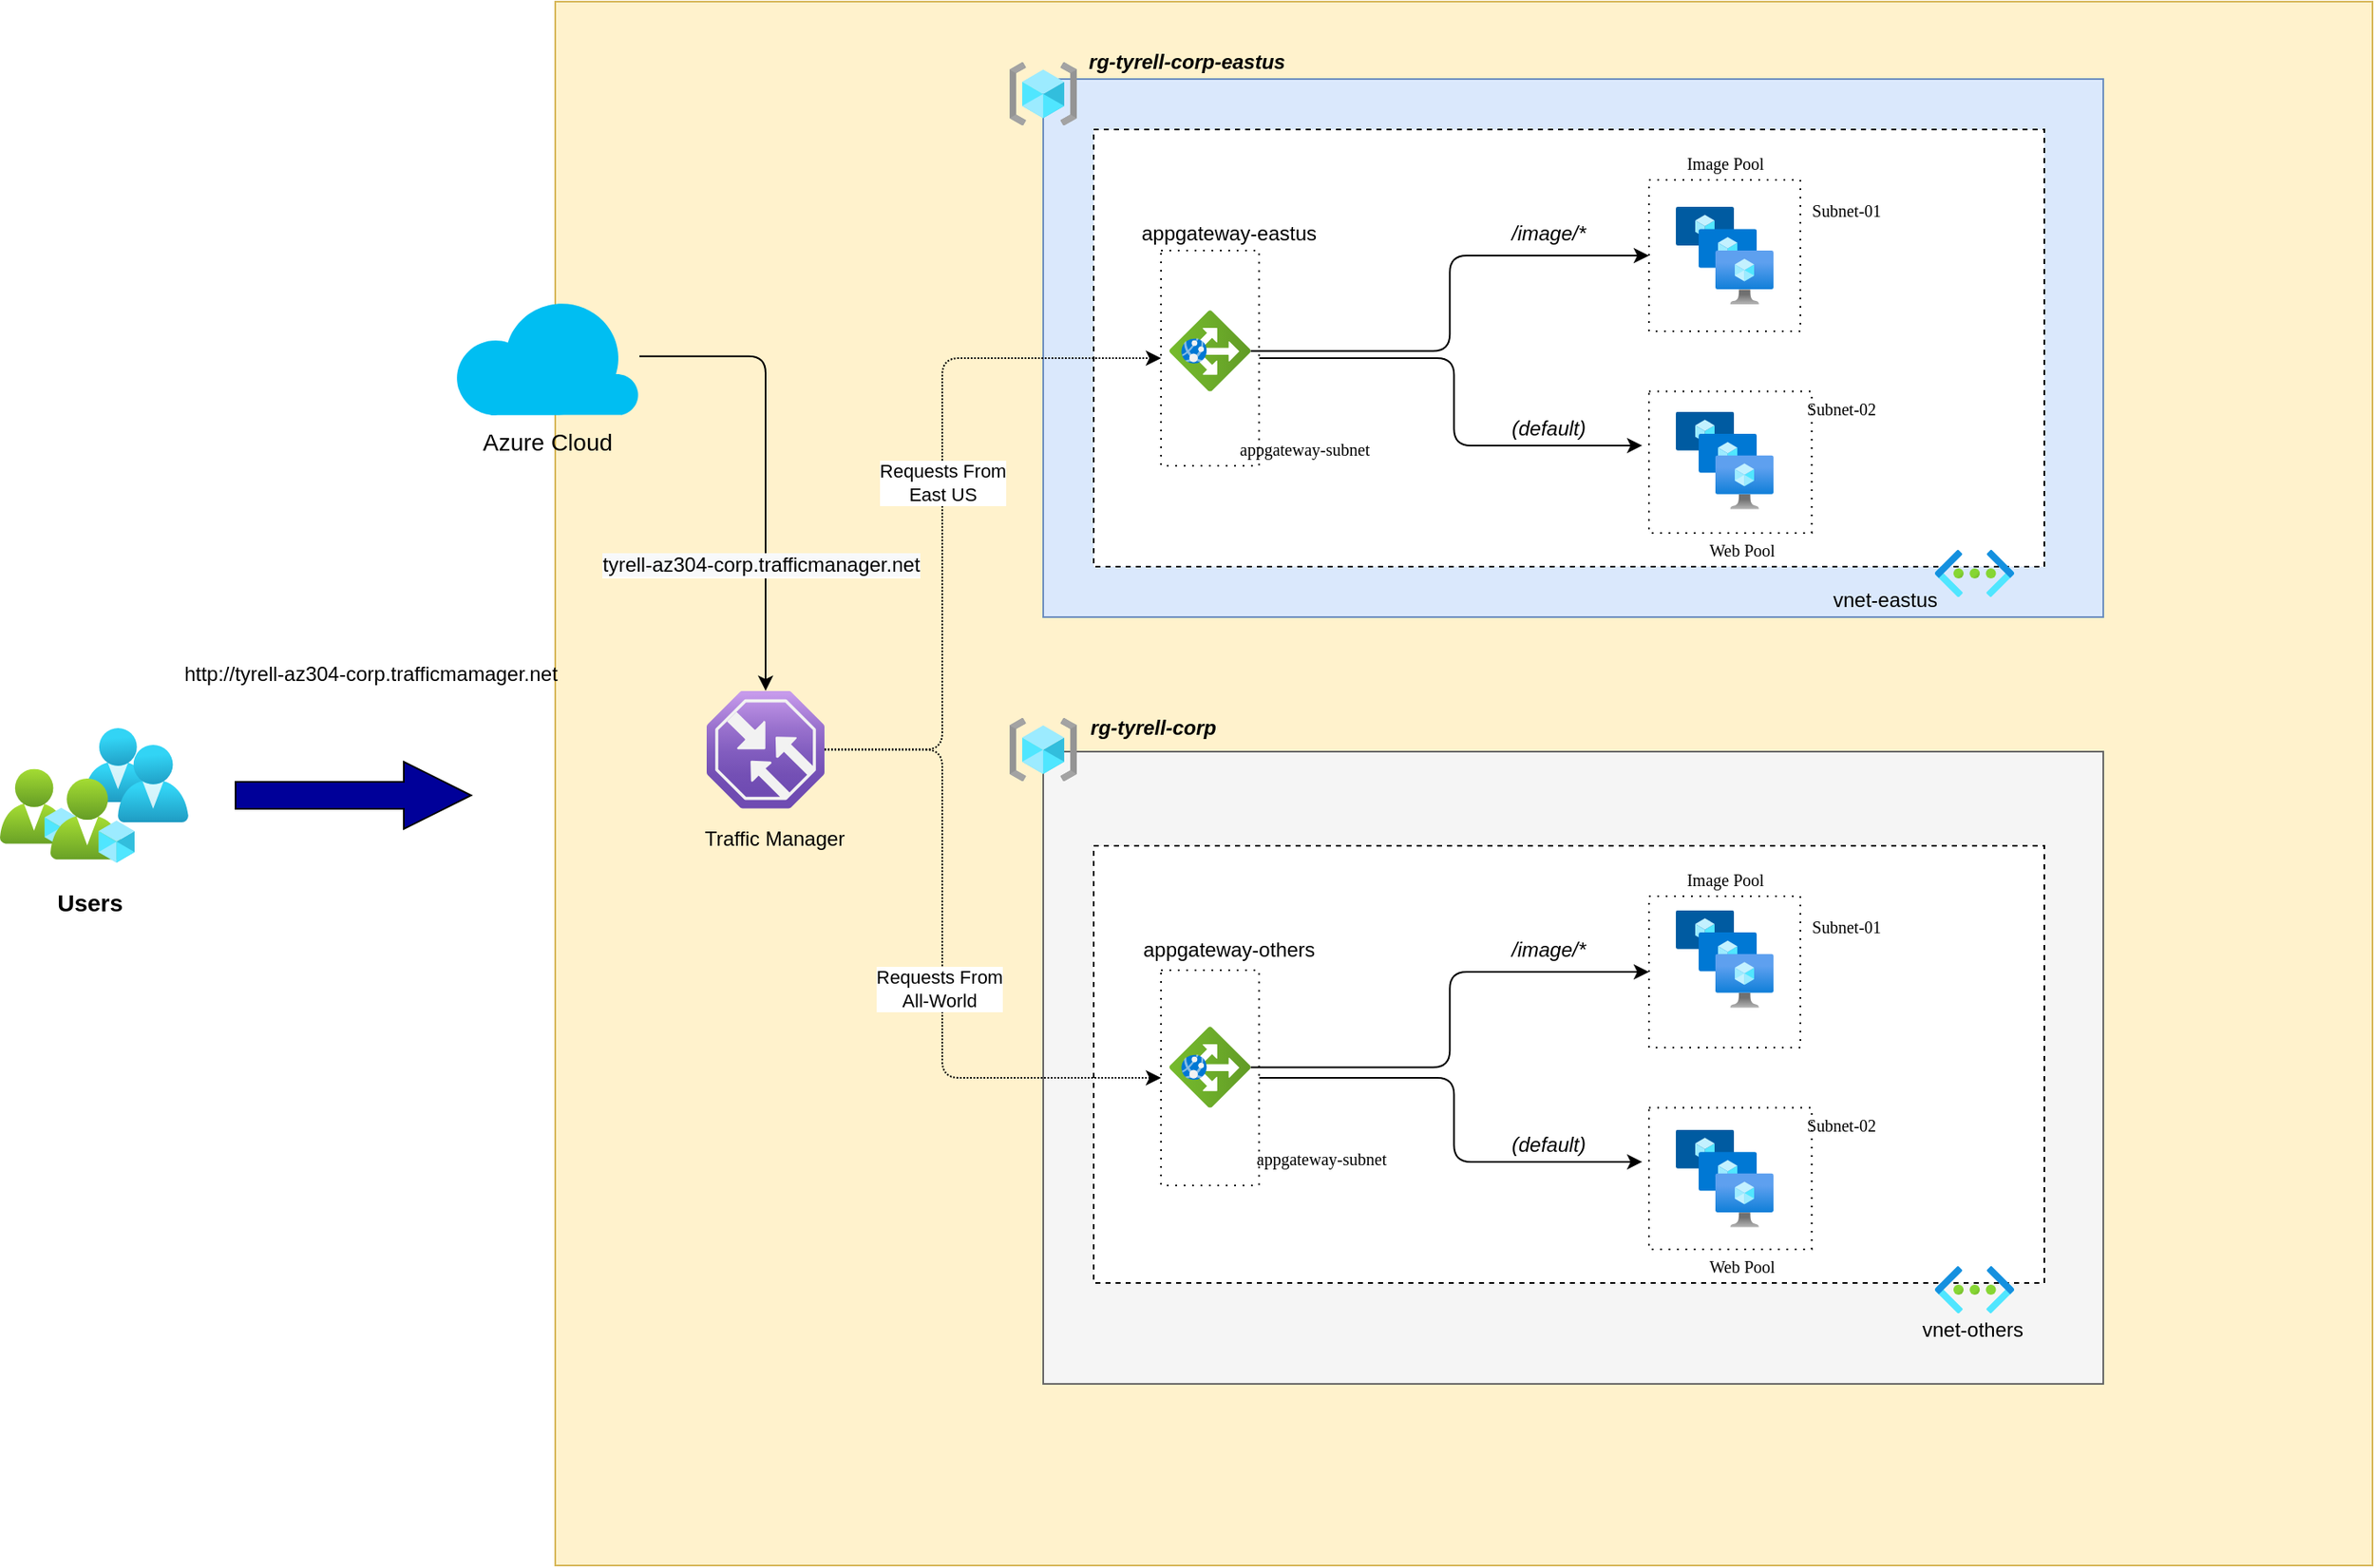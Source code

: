 <mxfile version="16.6.1" type="device"><diagram id="f106602c-feb2-e66a-4537-3a34d633f6aa" name="Page-1"><mxGraphModel dx="2842" dy="896" grid="1" gridSize="10" guides="1" tooltips="1" connect="1" arrows="1" fold="1" page="1" pageScale="1" pageWidth="1169" pageHeight="827" math="0" shadow="0"><root><mxCell id="0"/><mxCell id="1" parent="0"/><mxCell id="Mvte56xVeC1isrZ7Ne0Q-1124" value="" style="whiteSpace=wrap;html=1;rounded=0;sketch=0;fillColor=#fff2cc;strokeColor=#d6b656;" vertex="1" parent="1"><mxGeometry x="230" y="33.98" width="1080" height="930" as="geometry"/></mxCell><mxCell id="Mvte56xVeC1isrZ7Ne0Q-1060" value="" style="whiteSpace=wrap;html=1;rounded=0;sketch=0;fillColor=#f5f5f5;fontColor=#333333;strokeColor=#666666;" vertex="1" parent="1"><mxGeometry x="520" y="480" width="630" height="376" as="geometry"/></mxCell><mxCell id="Mvte56xVeC1isrZ7Ne0Q-1061" value="" style="whiteSpace=wrap;html=1;dashed=1;" vertex="1" parent="1"><mxGeometry x="550" y="536" width="565" height="260" as="geometry"/></mxCell><mxCell id="Mvte56xVeC1isrZ7Ne0Q-1051" value="" style="whiteSpace=wrap;html=1;rounded=0;sketch=0;fillColor=#dae8fc;strokeColor=#6c8ebf;" vertex="1" parent="1"><mxGeometry x="520" y="80" width="630" height="320" as="geometry"/></mxCell><mxCell id="Mvte56xVeC1isrZ7Ne0Q-1002" value="" style="whiteSpace=wrap;html=1;dashed=1;" vertex="1" parent="1"><mxGeometry x="550" y="110" width="565" height="260" as="geometry"/></mxCell><mxCell id="Mvte56xVeC1isrZ7Ne0Q-1003" value="" style="aspect=fixed;html=1;points=[];align=center;image;fontSize=12;image=img/lib/azure2/networking/Virtual_Networks.svg;dashed=1;" vertex="1" parent="1"><mxGeometry x="1050" y="360" width="47" height="28.06" as="geometry"/></mxCell><mxCell id="Mvte56xVeC1isrZ7Ne0Q-1058" style="edgeStyle=orthogonalEdgeStyle;curved=0;rounded=1;sketch=0;orthogonalLoop=1;jettySize=auto;html=1;entryX=-0.041;entryY=0.382;entryDx=0;entryDy=0;entryPerimeter=0;" edge="1" parent="1" source="Mvte56xVeC1isrZ7Ne0Q-1005" target="Mvte56xVeC1isrZ7Ne0Q-1014"><mxGeometry relative="1" as="geometry"/></mxCell><mxCell id="Mvte56xVeC1isrZ7Ne0Q-1005" value="" style="whiteSpace=wrap;html=1;dashed=1;dashPattern=1 4;" vertex="1" parent="1"><mxGeometry x="590.03" y="182" width="58.25" height="128" as="geometry"/></mxCell><mxCell id="Mvte56xVeC1isrZ7Ne0Q-1057" style="edgeStyle=orthogonalEdgeStyle;curved=0;rounded=1;sketch=0;orthogonalLoop=1;jettySize=auto;html=1;" edge="1" parent="1" source="Mvte56xVeC1isrZ7Ne0Q-1006" target="Mvte56xVeC1isrZ7Ne0Q-1007"><mxGeometry relative="1" as="geometry"/></mxCell><mxCell id="Mvte56xVeC1isrZ7Ne0Q-1006" value="" style="aspect=fixed;html=1;points=[];align=center;image;fontSize=12;image=img/lib/azure2/networking/Application_Gateways.svg;dashed=1;dashPattern=1 4;rotation=-90;" vertex="1" parent="1"><mxGeometry x="595.05" y="217.6" width="48.2" height="48.2" as="geometry"/></mxCell><mxCell id="Mvte56xVeC1isrZ7Ne0Q-1007" value="" style="whiteSpace=wrap;html=1;dashed=1;dashPattern=1 4;" vertex="1" parent="1"><mxGeometry x="880" y="140" width="90" height="90" as="geometry"/></mxCell><mxCell id="Mvte56xVeC1isrZ7Ne0Q-1014" value="" style="whiteSpace=wrap;html=1;dashed=1;dashPattern=1 4;" vertex="1" parent="1"><mxGeometry x="880" y="265.8" width="96.75" height="84.2" as="geometry"/></mxCell><mxCell id="Mvte56xVeC1isrZ7Ne0Q-1025" value="&lt;font style=&quot;font-size: 9.96px&quot;&gt;Subnet-01&lt;/font&gt;" style="text;html=1;resizable=0;autosize=1;align=center;verticalAlign=middle;points=[];fillColor=none;strokeColor=none;rounded=0;dashed=1;dashPattern=1 4;fontFamily=Verdana;" vertex="1" parent="1"><mxGeometry x="961.75" y="148.33" width="70" height="20" as="geometry"/></mxCell><mxCell id="Mvte56xVeC1isrZ7Ne0Q-1026" value="&lt;font style=&quot;font-size: 9.96px&quot;&gt;Subnet-02&lt;/font&gt;" style="text;html=1;resizable=0;autosize=1;align=center;verticalAlign=middle;points=[];fillColor=none;strokeColor=none;rounded=0;dashed=1;dashPattern=1 4;fontFamily=Verdana;" vertex="1" parent="1"><mxGeometry x="959" y="265.8" width="70" height="20" as="geometry"/></mxCell><mxCell id="Mvte56xVeC1isrZ7Ne0Q-1027" value="&lt;span style=&quot;font-size: x-small&quot;&gt;Image Pool&lt;/span&gt;" style="text;html=1;resizable=0;autosize=1;align=center;verticalAlign=middle;points=[];fillColor=none;strokeColor=none;rounded=0;dashed=1;dashPattern=1 4;fontFamily=Verdana;" vertex="1" parent="1"><mxGeometry x="890" y="120" width="70" height="20" as="geometry"/></mxCell><mxCell id="Mvte56xVeC1isrZ7Ne0Q-1028" value="&lt;font size=&quot;1&quot;&gt;Web Pool&lt;/font&gt;" style="text;html=1;resizable=0;autosize=1;align=center;verticalAlign=middle;points=[];fillColor=none;strokeColor=none;rounded=0;dashed=1;dashPattern=1 4;fontFamily=Verdana;" vertex="1" parent="1"><mxGeometry x="905" y="350" width="60" height="20" as="geometry"/></mxCell><mxCell id="Mvte56xVeC1isrZ7Ne0Q-1029" value="&lt;i&gt;/image/*&lt;/i&gt;" style="text;html=1;resizable=0;autosize=1;align=center;verticalAlign=middle;points=[];fillColor=none;strokeColor=none;rounded=0;sketch=0;" vertex="1" parent="1"><mxGeometry x="790" y="162" width="60" height="20" as="geometry"/></mxCell><mxCell id="Mvte56xVeC1isrZ7Ne0Q-1030" value="&lt;i&gt;(default)&lt;/i&gt;" style="text;html=1;resizable=0;autosize=1;align=center;verticalAlign=middle;points=[];fillColor=none;strokeColor=none;rounded=0;sketch=0;" vertex="1" parent="1"><mxGeometry x="790" y="277.83" width="60" height="20" as="geometry"/></mxCell><mxCell id="Mvte56xVeC1isrZ7Ne0Q-1110" style="edgeStyle=orthogonalEdgeStyle;curved=0;rounded=1;sketch=0;jumpStyle=gap;orthogonalLoop=1;jettySize=auto;html=1;entryX=0;entryY=0.5;entryDx=0;entryDy=0;dashed=1;dashPattern=1 1;" edge="1" parent="1" source="Mvte56xVeC1isrZ7Ne0Q-1059" target="Mvte56xVeC1isrZ7Ne0Q-1005"><mxGeometry relative="1" as="geometry"><Array as="points"><mxPoint x="460" y="479"/><mxPoint x="460" y="246"/></Array></mxGeometry></mxCell><mxCell id="Mvte56xVeC1isrZ7Ne0Q-1111" value="Requests From &lt;br&gt;East US" style="edgeLabel;html=1;align=center;verticalAlign=middle;resizable=0;points=[];" vertex="1" connectable="0" parent="Mvte56xVeC1isrZ7Ne0Q-1110"><mxGeometry x="0.057" relative="1" as="geometry"><mxPoint as="offset"/></mxGeometry></mxCell><mxCell id="Mvte56xVeC1isrZ7Ne0Q-1112" style="edgeStyle=orthogonalEdgeStyle;curved=0;rounded=1;sketch=0;jumpStyle=gap;orthogonalLoop=1;jettySize=auto;html=1;entryX=0;entryY=0.5;entryDx=0;entryDy=0;dashed=1;dashPattern=1 1;" edge="1" parent="1" source="Mvte56xVeC1isrZ7Ne0Q-1059" target="Mvte56xVeC1isrZ7Ne0Q-1064"><mxGeometry relative="1" as="geometry"><Array as="points"><mxPoint x="460" y="479"/><mxPoint x="460" y="674"/></Array></mxGeometry></mxCell><mxCell id="Mvte56xVeC1isrZ7Ne0Q-1114" value="Requests From&lt;br&gt;All-World" style="edgeLabel;html=1;align=center;verticalAlign=middle;resizable=0;points=[];" vertex="1" connectable="0" parent="Mvte56xVeC1isrZ7Ne0Q-1112"><mxGeometry x="0.071" y="-2" relative="1" as="geometry"><mxPoint as="offset"/></mxGeometry></mxCell><mxCell id="Mvte56xVeC1isrZ7Ne0Q-1059" value="" style="aspect=fixed;html=1;points=[];align=center;image;fontSize=12;image=img/lib/azure2/networking/Traffic_Manager_Profiles.svg;rounded=0;sketch=0;" vertex="1" parent="1"><mxGeometry x="320" y="443.83" width="70" height="70" as="geometry"/></mxCell><mxCell id="Mvte56xVeC1isrZ7Ne0Q-1062" value="" style="aspect=fixed;html=1;points=[];align=center;image;fontSize=12;image=img/lib/azure2/networking/Virtual_Networks.svg;dashed=1;" vertex="1" parent="1"><mxGeometry x="1050" y="786" width="47" height="28.06" as="geometry"/></mxCell><mxCell id="Mvte56xVeC1isrZ7Ne0Q-1063" style="edgeStyle=orthogonalEdgeStyle;curved=0;rounded=1;sketch=0;orthogonalLoop=1;jettySize=auto;html=1;entryX=-0.041;entryY=0.382;entryDx=0;entryDy=0;entryPerimeter=0;" edge="1" parent="1" source="Mvte56xVeC1isrZ7Ne0Q-1064" target="Mvte56xVeC1isrZ7Ne0Q-1069"><mxGeometry relative="1" as="geometry"/></mxCell><mxCell id="Mvte56xVeC1isrZ7Ne0Q-1064" value="" style="whiteSpace=wrap;html=1;dashed=1;dashPattern=1 4;" vertex="1" parent="1"><mxGeometry x="590.03" y="610" width="58.25" height="128" as="geometry"/></mxCell><mxCell id="Mvte56xVeC1isrZ7Ne0Q-1065" style="edgeStyle=orthogonalEdgeStyle;curved=0;rounded=1;sketch=0;orthogonalLoop=1;jettySize=auto;html=1;" edge="1" parent="1" source="Mvte56xVeC1isrZ7Ne0Q-1066" target="Mvte56xVeC1isrZ7Ne0Q-1067"><mxGeometry relative="1" as="geometry"/></mxCell><mxCell id="Mvte56xVeC1isrZ7Ne0Q-1066" value="" style="aspect=fixed;html=1;points=[];align=center;image;fontSize=12;image=img/lib/azure2/networking/Application_Gateways.svg;dashed=1;dashPattern=1 4;rotation=-90;" vertex="1" parent="1"><mxGeometry x="595.05" y="643.6" width="48.2" height="48.2" as="geometry"/></mxCell><mxCell id="Mvte56xVeC1isrZ7Ne0Q-1067" value="" style="whiteSpace=wrap;html=1;dashed=1;dashPattern=1 4;" vertex="1" parent="1"><mxGeometry x="880" y="566" width="90" height="90" as="geometry"/></mxCell><mxCell id="Mvte56xVeC1isrZ7Ne0Q-1069" value="" style="whiteSpace=wrap;html=1;dashed=1;dashPattern=1 4;" vertex="1" parent="1"><mxGeometry x="880" y="691.8" width="96.75" height="84.2" as="geometry"/></mxCell><mxCell id="Mvte56xVeC1isrZ7Ne0Q-1073" value="&lt;font style=&quot;font-size: 9.96px&quot;&gt;Subnet-01&lt;/font&gt;" style="text;html=1;resizable=0;autosize=1;align=center;verticalAlign=middle;points=[];fillColor=none;strokeColor=none;rounded=0;dashed=1;dashPattern=1 4;fontFamily=Verdana;" vertex="1" parent="1"><mxGeometry x="961.75" y="574.33" width="70" height="20" as="geometry"/></mxCell><mxCell id="Mvte56xVeC1isrZ7Ne0Q-1074" value="&lt;font style=&quot;font-size: 9.96px&quot;&gt;Subnet-02&lt;/font&gt;" style="text;html=1;resizable=0;autosize=1;align=center;verticalAlign=middle;points=[];fillColor=none;strokeColor=none;rounded=0;dashed=1;dashPattern=1 4;fontFamily=Verdana;" vertex="1" parent="1"><mxGeometry x="959" y="691.8" width="70" height="20" as="geometry"/></mxCell><mxCell id="Mvte56xVeC1isrZ7Ne0Q-1075" value="&lt;span style=&quot;font-size: x-small&quot;&gt;Image Pool&lt;/span&gt;" style="text;html=1;resizable=0;autosize=1;align=center;verticalAlign=middle;points=[];fillColor=none;strokeColor=none;rounded=0;dashed=1;dashPattern=1 4;fontFamily=Verdana;" vertex="1" parent="1"><mxGeometry x="890" y="546" width="70" height="20" as="geometry"/></mxCell><mxCell id="Mvte56xVeC1isrZ7Ne0Q-1076" value="&lt;span style=&quot;font-size: x-small&quot;&gt;Web Pool&lt;/span&gt;" style="text;html=1;resizable=0;autosize=1;align=center;verticalAlign=middle;points=[];fillColor=none;strokeColor=none;rounded=0;dashed=1;dashPattern=1 4;fontFamily=Verdana;" vertex="1" parent="1"><mxGeometry x="905" y="776" width="60" height="20" as="geometry"/></mxCell><mxCell id="Mvte56xVeC1isrZ7Ne0Q-1077" value="&lt;i&gt;/image/*&lt;/i&gt;" style="text;html=1;resizable=0;autosize=1;align=center;verticalAlign=middle;points=[];fillColor=none;strokeColor=none;rounded=0;sketch=0;" vertex="1" parent="1"><mxGeometry x="790" y="588" width="60" height="20" as="geometry"/></mxCell><mxCell id="Mvte56xVeC1isrZ7Ne0Q-1078" value="&lt;i&gt;(default)&lt;/i&gt;" style="text;html=1;resizable=0;autosize=1;align=center;verticalAlign=middle;points=[];fillColor=none;strokeColor=none;rounded=0;sketch=0;" vertex="1" parent="1"><mxGeometry x="790" y="703.83" width="60" height="20" as="geometry"/></mxCell><mxCell id="Mvte56xVeC1isrZ7Ne0Q-1097" value="" style="aspect=fixed;html=1;points=[];align=center;image;fontSize=12;image=img/lib/azure2/compute/VM_Scale_Sets.svg;rounded=0;sketch=0;" vertex="1" parent="1"><mxGeometry x="896" y="156" width="58" height="58" as="geometry"/></mxCell><mxCell id="Mvte56xVeC1isrZ7Ne0Q-1098" value="" style="aspect=fixed;html=1;points=[];align=center;image;fontSize=12;image=img/lib/azure2/compute/VM_Scale_Sets.svg;rounded=0;sketch=0;" vertex="1" parent="1"><mxGeometry x="896" y="277.83" width="58" height="58" as="geometry"/></mxCell><mxCell id="Mvte56xVeC1isrZ7Ne0Q-1099" value="" style="aspect=fixed;html=1;points=[];align=center;image;fontSize=12;image=img/lib/azure2/compute/VM_Scale_Sets.svg;rounded=0;sketch=0;" vertex="1" parent="1"><mxGeometry x="896" y="574.33" width="58" height="58" as="geometry"/></mxCell><mxCell id="Mvte56xVeC1isrZ7Ne0Q-1100" value="" style="aspect=fixed;html=1;points=[];align=center;image;fontSize=12;image=img/lib/azure2/compute/VM_Scale_Sets.svg;rounded=0;sketch=0;" vertex="1" parent="1"><mxGeometry x="896" y="704.9" width="58" height="58" as="geometry"/></mxCell><mxCell id="Mvte56xVeC1isrZ7Ne0Q-1101" value="" style="aspect=fixed;html=1;points=[];align=center;image;fontSize=12;image=img/lib/azure2/general/Resource_Groups.svg;rounded=0;sketch=0;" vertex="1" parent="1"><mxGeometry x="500" y="70" width="40" height="37.65" as="geometry"/></mxCell><mxCell id="Mvte56xVeC1isrZ7Ne0Q-1103" value="&lt;b&gt;&lt;i&gt;rg-tyrell-corp-eastus&lt;/i&gt;&lt;/b&gt;" style="text;html=1;resizable=0;autosize=1;align=center;verticalAlign=middle;points=[];fillColor=none;strokeColor=none;rounded=0;sketch=0;" vertex="1" parent="1"><mxGeometry x="540" y="60" width="130" height="20" as="geometry"/></mxCell><mxCell id="Mvte56xVeC1isrZ7Ne0Q-1105" value="&lt;b&gt;&lt;i&gt;rg-tyrell-corp&lt;/i&gt;&lt;/b&gt;" style="text;html=1;resizable=0;autosize=1;align=center;verticalAlign=middle;points=[];fillColor=none;strokeColor=none;rounded=0;sketch=0;" vertex="1" parent="1"><mxGeometry x="540" y="456" width="90" height="20" as="geometry"/></mxCell><mxCell id="Mvte56xVeC1isrZ7Ne0Q-1107" value="" style="aspect=fixed;html=1;points=[];align=center;image;fontSize=12;image=img/lib/azure2/general/Resource_Groups.svg;rounded=0;sketch=0;" vertex="1" parent="1"><mxGeometry x="500" y="460" width="40" height="37.65" as="geometry"/></mxCell><mxCell id="Mvte56xVeC1isrZ7Ne0Q-1116" value="" style="aspect=fixed;html=1;points=[];align=center;image;fontSize=12;image=img/lib/azure2/identity/Users.svg;rounded=0;sketch=0;" vertex="1" parent="1"><mxGeometry x="-50.0" y="466" width="40.23" height="44" as="geometry"/></mxCell><mxCell id="Mvte56xVeC1isrZ7Ne0Q-1118" value="" style="aspect=fixed;html=1;points=[];align=center;image;fontSize=12;image=img/lib/azure2/intune/Azure_AD_Roles_and_Administrators.svg;rounded=0;sketch=0;" vertex="1" parent="1"><mxGeometry x="-100" y="490.2" width="46.33" height="46.33" as="geometry"/></mxCell><mxCell id="Mvte56xVeC1isrZ7Ne0Q-1121" value="" style="aspect=fixed;html=1;points=[];align=center;image;fontSize=12;image=img/lib/azure2/identity/Users.svg;rounded=0;sketch=0;" vertex="1" parent="1"><mxGeometry x="-30.0" y="476" width="42.02" height="45.96" as="geometry"/></mxCell><mxCell id="Mvte56xVeC1isrZ7Ne0Q-1122" value="" style="aspect=fixed;html=1;points=[];align=center;image;fontSize=12;image=img/lib/azure2/intune/Azure_AD_Roles_and_Administrators.svg;rounded=0;sketch=0;" vertex="1" parent="1"><mxGeometry x="-70" y="496.0" width="50" height="50" as="geometry"/></mxCell><mxCell id="Mvte56xVeC1isrZ7Ne0Q-1129" value="&lt;b&gt;&lt;font style=&quot;font-size: 14px&quot;&gt;Users&amp;nbsp;&lt;/font&gt;&lt;/b&gt;" style="text;html=1;align=center;verticalAlign=middle;resizable=0;points=[];autosize=1;strokeColor=none;fillColor=none;" vertex="1" parent="1"><mxGeometry x="-75" y="560" width="60" height="20" as="geometry"/></mxCell><mxCell id="Mvte56xVeC1isrZ7Ne0Q-1134" value="" style="html=1;shadow=0;dashed=0;align=center;verticalAlign=middle;shape=mxgraph.arrows2.arrow;dy=0.6;dx=40;notch=0;rounded=0;sketch=0;fontSize=14;fillColor=#000099;" vertex="1" parent="1"><mxGeometry x="40" y="486" width="140" height="40" as="geometry"/></mxCell><mxCell id="Mvte56xVeC1isrZ7Ne0Q-1141" style="edgeStyle=orthogonalEdgeStyle;curved=0;rounded=1;sketch=0;orthogonalLoop=1;jettySize=auto;html=1;" edge="1" parent="1" source="Mvte56xVeC1isrZ7Ne0Q-1138" target="Mvte56xVeC1isrZ7Ne0Q-1059"><mxGeometry relative="1" as="geometry"/></mxCell><mxCell id="Mvte56xVeC1isrZ7Ne0Q-1148" value="&lt;span style=&quot;font-size: 12px ; background-color: rgb(248 , 249 , 250)&quot;&gt;tyrell-az304-corp.trafficmanager.net&lt;/span&gt;" style="edgeLabel;html=1;align=center;verticalAlign=middle;resizable=0;points=[];" vertex="1" connectable="0" parent="Mvte56xVeC1isrZ7Ne0Q-1141"><mxGeometry x="0.449" y="-3" relative="1" as="geometry"><mxPoint as="offset"/></mxGeometry></mxCell><mxCell id="Mvte56xVeC1isrZ7Ne0Q-1138" value="" style="verticalLabelPosition=bottom;html=1;verticalAlign=top;align=center;strokeColor=none;fillColor=#00BEF2;shape=mxgraph.azure.cloud;rounded=0;sketch=0;fontSize=14;" vertex="1" parent="1"><mxGeometry x="170" y="209.8" width="110" height="70.2" as="geometry"/></mxCell><mxCell id="Mvte56xVeC1isrZ7Ne0Q-1139" value="Azure Cloud" style="text;html=1;align=center;verticalAlign=middle;resizable=0;points=[];autosize=1;strokeColor=none;fillColor=none;fontSize=14;" vertex="1" parent="1"><mxGeometry x="180" y="285.8" width="90" height="20" as="geometry"/></mxCell><mxCell id="Mvte56xVeC1isrZ7Ne0Q-1142" value="appgateway-eastus" style="text;html=1;resizable=0;autosize=1;align=center;verticalAlign=middle;points=[];fillColor=none;strokeColor=none;rounded=0;sketch=0;" vertex="1" parent="1"><mxGeometry x="570" y="162" width="120" height="20" as="geometry"/></mxCell><mxCell id="Mvte56xVeC1isrZ7Ne0Q-1143" value="&lt;font size=&quot;1&quot;&gt;appgateway-subnet&lt;/font&gt;" style="text;html=1;resizable=0;autosize=1;align=center;verticalAlign=middle;points=[];fillColor=none;strokeColor=none;rounded=0;dashed=1;dashPattern=1 4;fontFamily=Verdana;" vertex="1" parent="1"><mxGeometry x="620" y="290" width="110" height="20" as="geometry"/></mxCell><mxCell id="Mvte56xVeC1isrZ7Ne0Q-1144" value="&lt;font size=&quot;1&quot;&gt;appgateway-subnet&lt;/font&gt;" style="text;html=1;resizable=0;autosize=1;align=center;verticalAlign=middle;points=[];fillColor=none;strokeColor=none;rounded=0;dashed=1;dashPattern=1 4;fontFamily=Verdana;" vertex="1" parent="1"><mxGeometry x="630" y="711.8" width="110" height="20" as="geometry"/></mxCell><mxCell id="Mvte56xVeC1isrZ7Ne0Q-1145" value="appgateway-others" style="text;html=1;resizable=0;autosize=1;align=center;verticalAlign=middle;points=[];fillColor=none;strokeColor=none;rounded=0;sketch=0;" vertex="1" parent="1"><mxGeometry x="570" y="588" width="120" height="20" as="geometry"/></mxCell><mxCell id="Mvte56xVeC1isrZ7Ne0Q-1147" value="http://tyrell-az304-corp.trafficmamager.net" style="text;html=1;resizable=0;autosize=1;align=center;verticalAlign=middle;points=[];fillColor=none;strokeColor=none;rounded=0;sketch=0;" vertex="1" parent="1"><mxGeometry y="423.83" width="240" height="20" as="geometry"/></mxCell><mxCell id="Mvte56xVeC1isrZ7Ne0Q-1149" value="Traffic Manager&lt;br&gt;" style="text;html=1;resizable=0;autosize=1;align=center;verticalAlign=middle;points=[];fillColor=none;strokeColor=none;rounded=0;sketch=0;" vertex="1" parent="1"><mxGeometry x="310" y="521.96" width="100" height="20" as="geometry"/></mxCell><mxCell id="Mvte56xVeC1isrZ7Ne0Q-1150" value="vnet-eastus" style="text;html=1;resizable=0;autosize=1;align=center;verticalAlign=middle;points=[];fillColor=none;strokeColor=none;rounded=0;sketch=0;" vertex="1" parent="1"><mxGeometry x="980" y="380" width="80" height="20" as="geometry"/></mxCell><mxCell id="Mvte56xVeC1isrZ7Ne0Q-1151" value="vnet-others" style="text;html=1;resizable=0;autosize=1;align=center;verticalAlign=middle;points=[];fillColor=none;strokeColor=none;rounded=0;sketch=0;" vertex="1" parent="1"><mxGeometry x="1031.75" y="814.06" width="80" height="20" as="geometry"/></mxCell></root></mxGraphModel></diagram></mxfile>